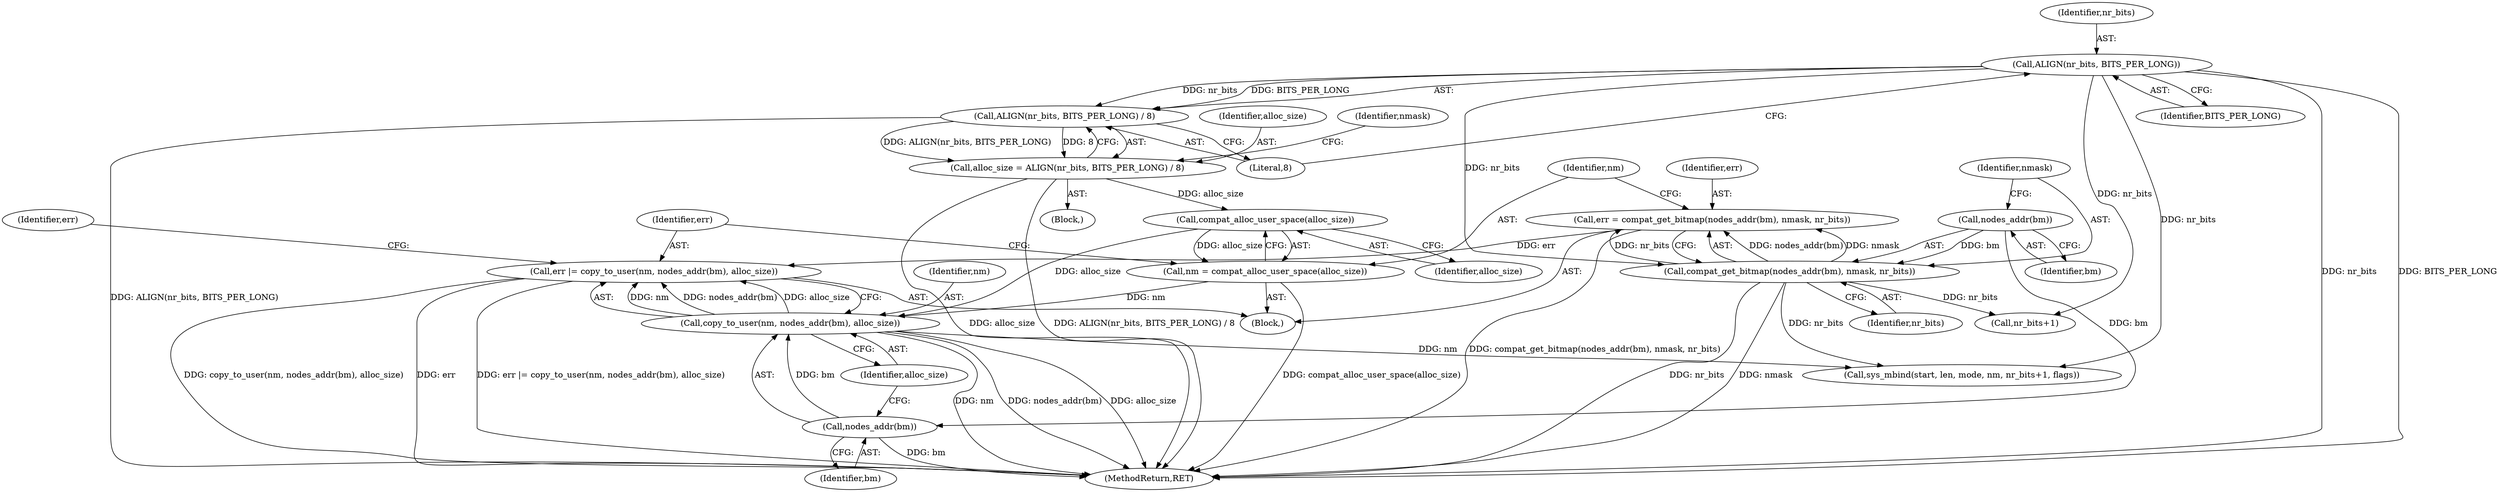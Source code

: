 digraph "1_linux_cf01fb9985e8deb25ccf0ea54d916b8871ae0e62_0@API" {
"1000147" [label="(Call,err |= copy_to_user(nm, nodes_addr(bm), alloc_size))"];
"1000136" [label="(Call,err = compat_get_bitmap(nodes_addr(bm), nmask, nr_bits))"];
"1000138" [label="(Call,compat_get_bitmap(nodes_addr(bm), nmask, nr_bits))"];
"1000139" [label="(Call,nodes_addr(bm))"];
"1000129" [label="(Call,ALIGN(nr_bits, BITS_PER_LONG))"];
"1000149" [label="(Call,copy_to_user(nm, nodes_addr(bm), alloc_size))"];
"1000143" [label="(Call,nm = compat_alloc_user_space(alloc_size))"];
"1000145" [label="(Call,compat_alloc_user_space(alloc_size))"];
"1000126" [label="(Call,alloc_size = ALIGN(nr_bits, BITS_PER_LONG) / 8)"];
"1000128" [label="(Call,ALIGN(nr_bits, BITS_PER_LONG) / 8)"];
"1000151" [label="(Call,nodes_addr(bm))"];
"1000136" [label="(Call,err = compat_get_bitmap(nodes_addr(bm), nmask, nr_bits))"];
"1000150" [label="(Identifier,nm)"];
"1000165" [label="(Call,nr_bits+1)"];
"1000126" [label="(Call,alloc_size = ALIGN(nr_bits, BITS_PER_LONG) / 8)"];
"1000145" [label="(Call,compat_alloc_user_space(alloc_size))"];
"1000153" [label="(Identifier,alloc_size)"];
"1000135" [label="(Block,)"];
"1000143" [label="(Call,nm = compat_alloc_user_space(alloc_size))"];
"1000134" [label="(Identifier,nmask)"];
"1000138" [label="(Call,compat_get_bitmap(nodes_addr(bm), nmask, nr_bits))"];
"1000169" [label="(MethodReturn,RET)"];
"1000129" [label="(Call,ALIGN(nr_bits, BITS_PER_LONG))"];
"1000155" [label="(Identifier,err)"];
"1000127" [label="(Identifier,alloc_size)"];
"1000147" [label="(Call,err |= copy_to_user(nm, nodes_addr(bm), alloc_size))"];
"1000148" [label="(Identifier,err)"];
"1000151" [label="(Call,nodes_addr(bm))"];
"1000131" [label="(Identifier,BITS_PER_LONG)"];
"1000146" [label="(Identifier,alloc_size)"];
"1000139" [label="(Call,nodes_addr(bm))"];
"1000128" [label="(Call,ALIGN(nr_bits, BITS_PER_LONG) / 8)"];
"1000140" [label="(Identifier,bm)"];
"1000160" [label="(Call,sys_mbind(start, len, mode, nm, nr_bits+1, flags))"];
"1000142" [label="(Identifier,nr_bits)"];
"1000149" [label="(Call,copy_to_user(nm, nodes_addr(bm), alloc_size))"];
"1000137" [label="(Identifier,err)"];
"1000114" [label="(Block,)"];
"1000144" [label="(Identifier,nm)"];
"1000141" [label="(Identifier,nmask)"];
"1000130" [label="(Identifier,nr_bits)"];
"1000152" [label="(Identifier,bm)"];
"1000132" [label="(Literal,8)"];
"1000147" -> "1000135"  [label="AST: "];
"1000147" -> "1000149"  [label="CFG: "];
"1000148" -> "1000147"  [label="AST: "];
"1000149" -> "1000147"  [label="AST: "];
"1000155" -> "1000147"  [label="CFG: "];
"1000147" -> "1000169"  [label="DDG: copy_to_user(nm, nodes_addr(bm), alloc_size)"];
"1000147" -> "1000169"  [label="DDG: err"];
"1000147" -> "1000169"  [label="DDG: err |= copy_to_user(nm, nodes_addr(bm), alloc_size)"];
"1000136" -> "1000147"  [label="DDG: err"];
"1000149" -> "1000147"  [label="DDG: nm"];
"1000149" -> "1000147"  [label="DDG: nodes_addr(bm)"];
"1000149" -> "1000147"  [label="DDG: alloc_size"];
"1000136" -> "1000135"  [label="AST: "];
"1000136" -> "1000138"  [label="CFG: "];
"1000137" -> "1000136"  [label="AST: "];
"1000138" -> "1000136"  [label="AST: "];
"1000144" -> "1000136"  [label="CFG: "];
"1000136" -> "1000169"  [label="DDG: compat_get_bitmap(nodes_addr(bm), nmask, nr_bits)"];
"1000138" -> "1000136"  [label="DDG: nodes_addr(bm)"];
"1000138" -> "1000136"  [label="DDG: nmask"];
"1000138" -> "1000136"  [label="DDG: nr_bits"];
"1000138" -> "1000142"  [label="CFG: "];
"1000139" -> "1000138"  [label="AST: "];
"1000141" -> "1000138"  [label="AST: "];
"1000142" -> "1000138"  [label="AST: "];
"1000138" -> "1000169"  [label="DDG: nr_bits"];
"1000138" -> "1000169"  [label="DDG: nmask"];
"1000139" -> "1000138"  [label="DDG: bm"];
"1000129" -> "1000138"  [label="DDG: nr_bits"];
"1000138" -> "1000160"  [label="DDG: nr_bits"];
"1000138" -> "1000165"  [label="DDG: nr_bits"];
"1000139" -> "1000140"  [label="CFG: "];
"1000140" -> "1000139"  [label="AST: "];
"1000141" -> "1000139"  [label="CFG: "];
"1000139" -> "1000151"  [label="DDG: bm"];
"1000129" -> "1000128"  [label="AST: "];
"1000129" -> "1000131"  [label="CFG: "];
"1000130" -> "1000129"  [label="AST: "];
"1000131" -> "1000129"  [label="AST: "];
"1000132" -> "1000129"  [label="CFG: "];
"1000129" -> "1000169"  [label="DDG: nr_bits"];
"1000129" -> "1000169"  [label="DDG: BITS_PER_LONG"];
"1000129" -> "1000128"  [label="DDG: nr_bits"];
"1000129" -> "1000128"  [label="DDG: BITS_PER_LONG"];
"1000129" -> "1000160"  [label="DDG: nr_bits"];
"1000129" -> "1000165"  [label="DDG: nr_bits"];
"1000149" -> "1000153"  [label="CFG: "];
"1000150" -> "1000149"  [label="AST: "];
"1000151" -> "1000149"  [label="AST: "];
"1000153" -> "1000149"  [label="AST: "];
"1000149" -> "1000169"  [label="DDG: nm"];
"1000149" -> "1000169"  [label="DDG: nodes_addr(bm)"];
"1000149" -> "1000169"  [label="DDG: alloc_size"];
"1000143" -> "1000149"  [label="DDG: nm"];
"1000151" -> "1000149"  [label="DDG: bm"];
"1000145" -> "1000149"  [label="DDG: alloc_size"];
"1000149" -> "1000160"  [label="DDG: nm"];
"1000143" -> "1000135"  [label="AST: "];
"1000143" -> "1000145"  [label="CFG: "];
"1000144" -> "1000143"  [label="AST: "];
"1000145" -> "1000143"  [label="AST: "];
"1000148" -> "1000143"  [label="CFG: "];
"1000143" -> "1000169"  [label="DDG: compat_alloc_user_space(alloc_size)"];
"1000145" -> "1000143"  [label="DDG: alloc_size"];
"1000145" -> "1000146"  [label="CFG: "];
"1000146" -> "1000145"  [label="AST: "];
"1000126" -> "1000145"  [label="DDG: alloc_size"];
"1000126" -> "1000114"  [label="AST: "];
"1000126" -> "1000128"  [label="CFG: "];
"1000127" -> "1000126"  [label="AST: "];
"1000128" -> "1000126"  [label="AST: "];
"1000134" -> "1000126"  [label="CFG: "];
"1000126" -> "1000169"  [label="DDG: alloc_size"];
"1000126" -> "1000169"  [label="DDG: ALIGN(nr_bits, BITS_PER_LONG) / 8"];
"1000128" -> "1000126"  [label="DDG: ALIGN(nr_bits, BITS_PER_LONG)"];
"1000128" -> "1000126"  [label="DDG: 8"];
"1000128" -> "1000132"  [label="CFG: "];
"1000132" -> "1000128"  [label="AST: "];
"1000128" -> "1000169"  [label="DDG: ALIGN(nr_bits, BITS_PER_LONG)"];
"1000151" -> "1000152"  [label="CFG: "];
"1000152" -> "1000151"  [label="AST: "];
"1000153" -> "1000151"  [label="CFG: "];
"1000151" -> "1000169"  [label="DDG: bm"];
}
